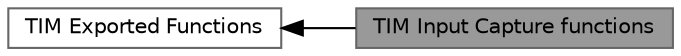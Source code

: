 digraph "TIM Input Capture functions"
{
 // LATEX_PDF_SIZE
  bgcolor="transparent";
  edge [fontname=Helvetica,fontsize=10,labelfontname=Helvetica,labelfontsize=10];
  node [fontname=Helvetica,fontsize=10,shape=box,height=0.2,width=0.4];
  rankdir=LR;
  Node2 [id="Node000002",label="TIM Exported Functions",height=0.2,width=0.4,color="grey40", fillcolor="white", style="filled",URL="$group___t_i_m___exported___functions.html",tooltip=" "];
  Node1 [id="Node000001",label="TIM Input Capture functions",height=0.2,width=0.4,color="gray40", fillcolor="grey60", style="filled", fontcolor="black",tooltip="TIM Input Capture functions."];
  Node2->Node1 [shape=plaintext, dir="back", style="solid"];
}
